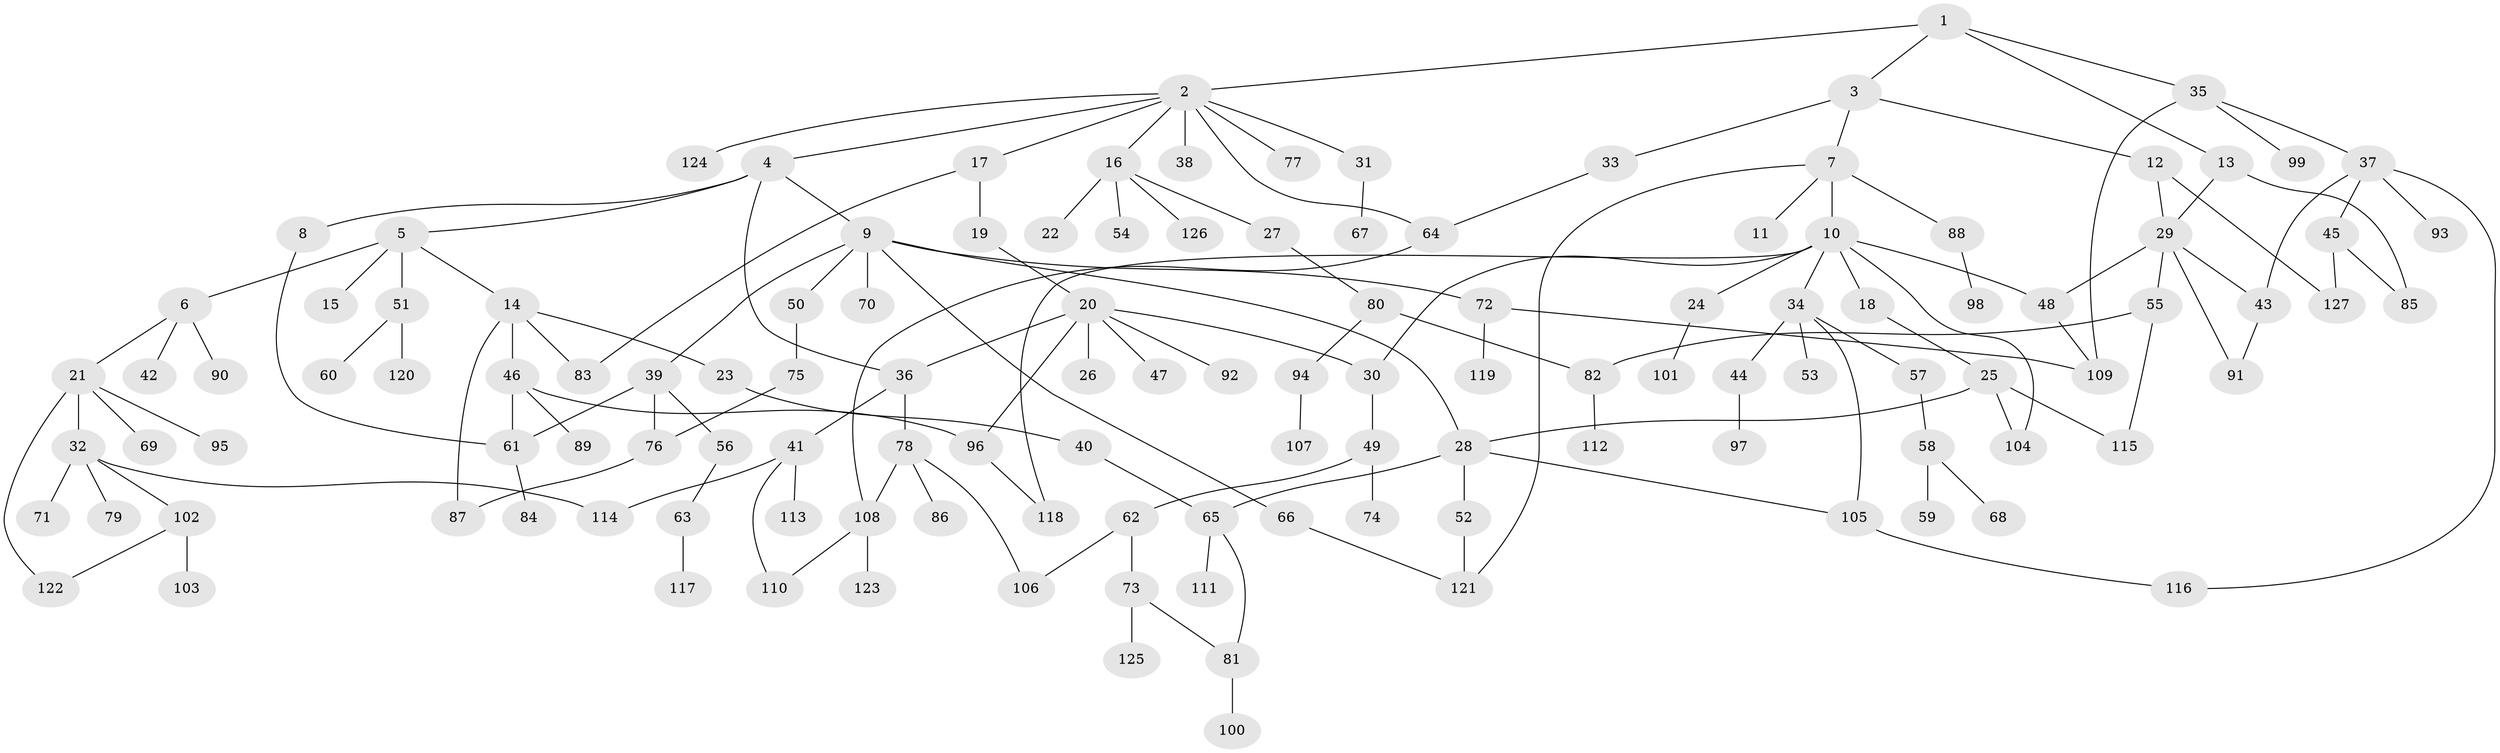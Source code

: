 // Generated by graph-tools (version 1.1) at 2025/42/03/09/25 04:42:30]
// undirected, 127 vertices, 159 edges
graph export_dot {
graph [start="1"]
  node [color=gray90,style=filled];
  1;
  2;
  3;
  4;
  5;
  6;
  7;
  8;
  9;
  10;
  11;
  12;
  13;
  14;
  15;
  16;
  17;
  18;
  19;
  20;
  21;
  22;
  23;
  24;
  25;
  26;
  27;
  28;
  29;
  30;
  31;
  32;
  33;
  34;
  35;
  36;
  37;
  38;
  39;
  40;
  41;
  42;
  43;
  44;
  45;
  46;
  47;
  48;
  49;
  50;
  51;
  52;
  53;
  54;
  55;
  56;
  57;
  58;
  59;
  60;
  61;
  62;
  63;
  64;
  65;
  66;
  67;
  68;
  69;
  70;
  71;
  72;
  73;
  74;
  75;
  76;
  77;
  78;
  79;
  80;
  81;
  82;
  83;
  84;
  85;
  86;
  87;
  88;
  89;
  90;
  91;
  92;
  93;
  94;
  95;
  96;
  97;
  98;
  99;
  100;
  101;
  102;
  103;
  104;
  105;
  106;
  107;
  108;
  109;
  110;
  111;
  112;
  113;
  114;
  115;
  116;
  117;
  118;
  119;
  120;
  121;
  122;
  123;
  124;
  125;
  126;
  127;
  1 -- 2;
  1 -- 3;
  1 -- 13;
  1 -- 35;
  2 -- 4;
  2 -- 16;
  2 -- 17;
  2 -- 31;
  2 -- 38;
  2 -- 64;
  2 -- 77;
  2 -- 124;
  3 -- 7;
  3 -- 12;
  3 -- 33;
  4 -- 5;
  4 -- 8;
  4 -- 9;
  4 -- 36;
  5 -- 6;
  5 -- 14;
  5 -- 15;
  5 -- 51;
  6 -- 21;
  6 -- 42;
  6 -- 90;
  7 -- 10;
  7 -- 11;
  7 -- 88;
  7 -- 121;
  8 -- 61;
  9 -- 39;
  9 -- 50;
  9 -- 66;
  9 -- 70;
  9 -- 72;
  9 -- 28;
  10 -- 18;
  10 -- 24;
  10 -- 34;
  10 -- 104;
  10 -- 118;
  10 -- 48;
  10 -- 30;
  12 -- 127;
  12 -- 29;
  13 -- 29;
  13 -- 85;
  14 -- 23;
  14 -- 46;
  14 -- 83;
  14 -- 87;
  16 -- 22;
  16 -- 27;
  16 -- 54;
  16 -- 126;
  17 -- 19;
  17 -- 83;
  18 -- 25;
  19 -- 20;
  20 -- 26;
  20 -- 30;
  20 -- 36;
  20 -- 47;
  20 -- 92;
  20 -- 96;
  21 -- 32;
  21 -- 69;
  21 -- 95;
  21 -- 122;
  23 -- 40;
  24 -- 101;
  25 -- 28;
  25 -- 104;
  25 -- 115;
  27 -- 80;
  28 -- 52;
  28 -- 105;
  28 -- 65;
  29 -- 48;
  29 -- 55;
  29 -- 91;
  29 -- 43;
  30 -- 49;
  31 -- 67;
  32 -- 71;
  32 -- 79;
  32 -- 102;
  32 -- 114;
  33 -- 64;
  34 -- 44;
  34 -- 53;
  34 -- 57;
  34 -- 105;
  35 -- 37;
  35 -- 99;
  35 -- 109;
  36 -- 41;
  36 -- 78;
  37 -- 43;
  37 -- 45;
  37 -- 93;
  37 -- 116;
  39 -- 56;
  39 -- 76;
  39 -- 61;
  40 -- 65;
  41 -- 113;
  41 -- 110;
  41 -- 114;
  43 -- 91;
  44 -- 97;
  45 -- 127;
  45 -- 85;
  46 -- 61;
  46 -- 89;
  46 -- 96;
  48 -- 109;
  49 -- 62;
  49 -- 74;
  50 -- 75;
  51 -- 60;
  51 -- 120;
  52 -- 121;
  55 -- 115;
  55 -- 82;
  56 -- 63;
  57 -- 58;
  58 -- 59;
  58 -- 68;
  61 -- 84;
  62 -- 73;
  62 -- 106;
  63 -- 117;
  64 -- 108;
  65 -- 111;
  65 -- 81;
  66 -- 121;
  72 -- 119;
  72 -- 109;
  73 -- 81;
  73 -- 125;
  75 -- 76;
  76 -- 87;
  78 -- 86;
  78 -- 106;
  78 -- 108;
  80 -- 82;
  80 -- 94;
  81 -- 100;
  82 -- 112;
  88 -- 98;
  94 -- 107;
  96 -- 118;
  102 -- 103;
  102 -- 122;
  105 -- 116;
  108 -- 110;
  108 -- 123;
}
